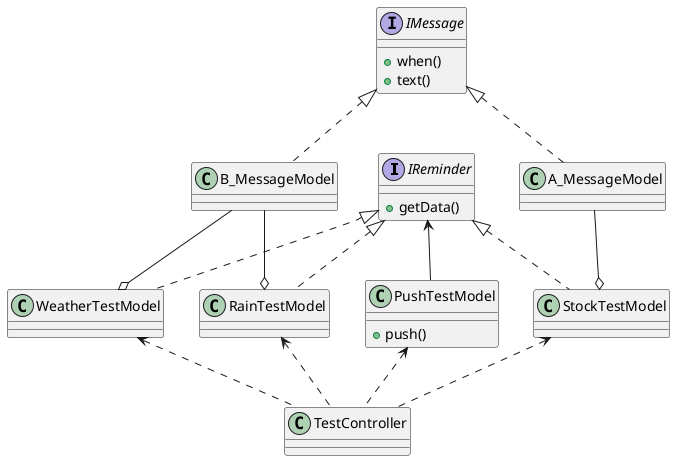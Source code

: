 @startuml Test
interface IReminder{
    +getData()
}
interface IMessage{
    +when()
    +text()
}
class PushTestModel{
    +push()
}
IReminder <|.. StockTestModel
IReminder <|.. WeatherTestModel
IReminder <|.. RainTestModel

IMessage <|.. A_MessageModel
IMessage <|.. B_MessageModel

A_MessageModel --o StockTestModel
B_MessageModel --o WeatherTestModel
B_MessageModel --o RainTestModel

IReminder <-- PushTestModel

PushTestModel <.. TestController
StockTestModel <.. TestController
WeatherTestModel <.. TestController
RainTestModel <.. TestController

@enduml